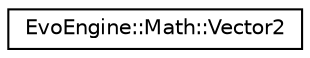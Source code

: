 digraph "Иерархия классов. Графический вид."
{
  edge [fontname="Helvetica",fontsize="10",labelfontname="Helvetica",labelfontsize="10"];
  node [fontname="Helvetica",fontsize="10",shape=record];
  rankdir="LR";
  Node0 [label="EvoEngine::Math::Vector2",height=0.2,width=0.4,color="black", fillcolor="white", style="filled",URL="$classEvoEngine_1_1Math_1_1Vector2.html"];
}
